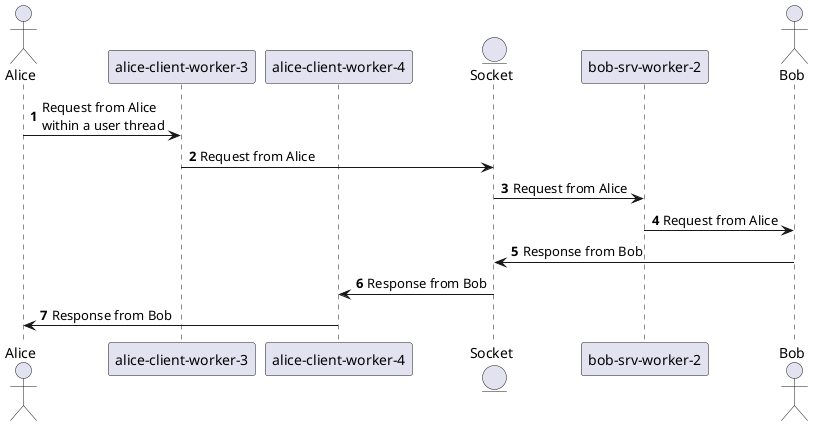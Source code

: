 /'
  Licensed to the Apache Software Foundation (ASF) under one or more
  contributor license agreements.  See the NOTICE file distributed with
  this work for additional information regarding copyright ownership.
  The ASF licenses this file to You under the Apache License, Version 2.0
  (the "License"); you may not use this file except in compliance with
  the License.  You may obtain a copy of the License at

       http://www.apache.org/licenses/LICENSE-2.0

  Unless required by applicable law or agreed to in writing, software
  distributed under the License is distributed on an "AS IS" BASIS,
  WITHOUT WARRANTIES OR CONDITIONS OF ANY KIND, either express or implied.
  See the License for the specific language governing permissions and
  limitations under the License.
'/

@startuml
'https://plantuml.com/sequence-diagram

autonumber

actor "Alice" as alice
participant "alice-client-worker-3" as aliceWorker1
participant "alice-client-worker-4" as aliceWorker2
entity "Socket" as socket
participant "bob-srv-worker-2" as bobWorker1
actor Bob as bob

alice -> aliceWorker1 : Request from Alice \nwithin a user thread
aliceWorker1 -> socket : Request from Alice
socket -> bobWorker1 : Request from Alice
bobWorker1 -> bob : Request from Alice

bob -> socket : Response from Bob
socket -> aliceWorker2 : Response from Bob
aliceWorker2 -> alice : Response from Bob

@enduml
